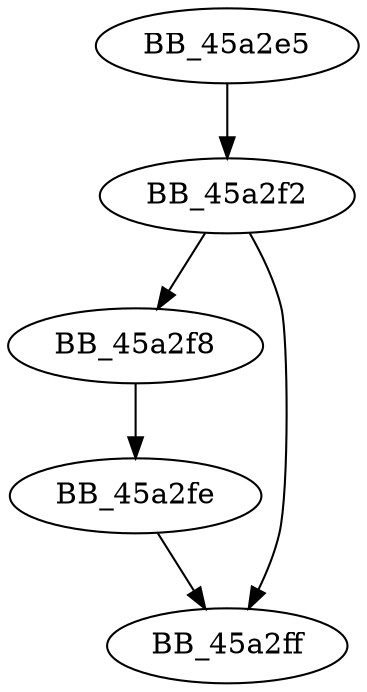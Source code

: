 DiGraph sub_45A2E5{
BB_45a2e5->BB_45a2f2
BB_45a2f2->BB_45a2f8
BB_45a2f2->BB_45a2ff
BB_45a2f8->BB_45a2fe
BB_45a2fe->BB_45a2ff
}
